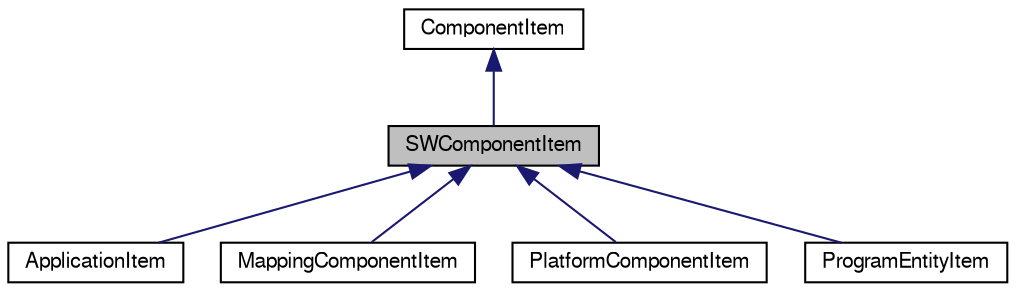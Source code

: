 digraph G
{
  bgcolor="transparent";
  edge [fontname="FreeSans",fontsize=10,labelfontname="FreeSans",labelfontsize=10];
  node [fontname="FreeSans",fontsize=10,shape=record];
  Node1 [label="SWComponentItem",height=0.2,width=0.4,color="black", fillcolor="grey75", style="filled" fontcolor="black"];
  Node2 -> Node1 [dir=back,color="midnightblue",fontsize=10,style="solid",fontname="FreeSans"];
  Node2 [label="ComponentItem",height=0.2,width=0.4,color="black",URL="$class_component_item.html",tooltip="ComponentItem class."];
  Node1 -> Node3 [dir=back,color="midnightblue",fontsize=10,style="solid",fontname="FreeSans"];
  Node3 [label="ApplicationItem",height=0.2,width=0.4,color="black",URL="$class_application_item.html",tooltip="ApplicationItem class."];
  Node1 -> Node4 [dir=back,color="midnightblue",fontsize=10,style="solid",fontname="FreeSans"];
  Node4 [label="MappingComponentItem",height=0.2,width=0.4,color="black",URL="$class_mapping_component_item.html",tooltip="MappingComponentItem class."];
  Node1 -> Node5 [dir=back,color="midnightblue",fontsize=10,style="solid",fontname="FreeSans"];
  Node5 [label="PlatformComponentItem",height=0.2,width=0.4,color="black",URL="$class_platform_component_item.html",tooltip="PlatformComponentItem class."];
  Node1 -> Node6 [dir=back,color="midnightblue",fontsize=10,style="solid",fontname="FreeSans"];
  Node6 [label="ProgramEntityItem",height=0.2,width=0.4,color="black",URL="$class_program_entity_item.html",tooltip="ProgramEntityItem class."];
}
